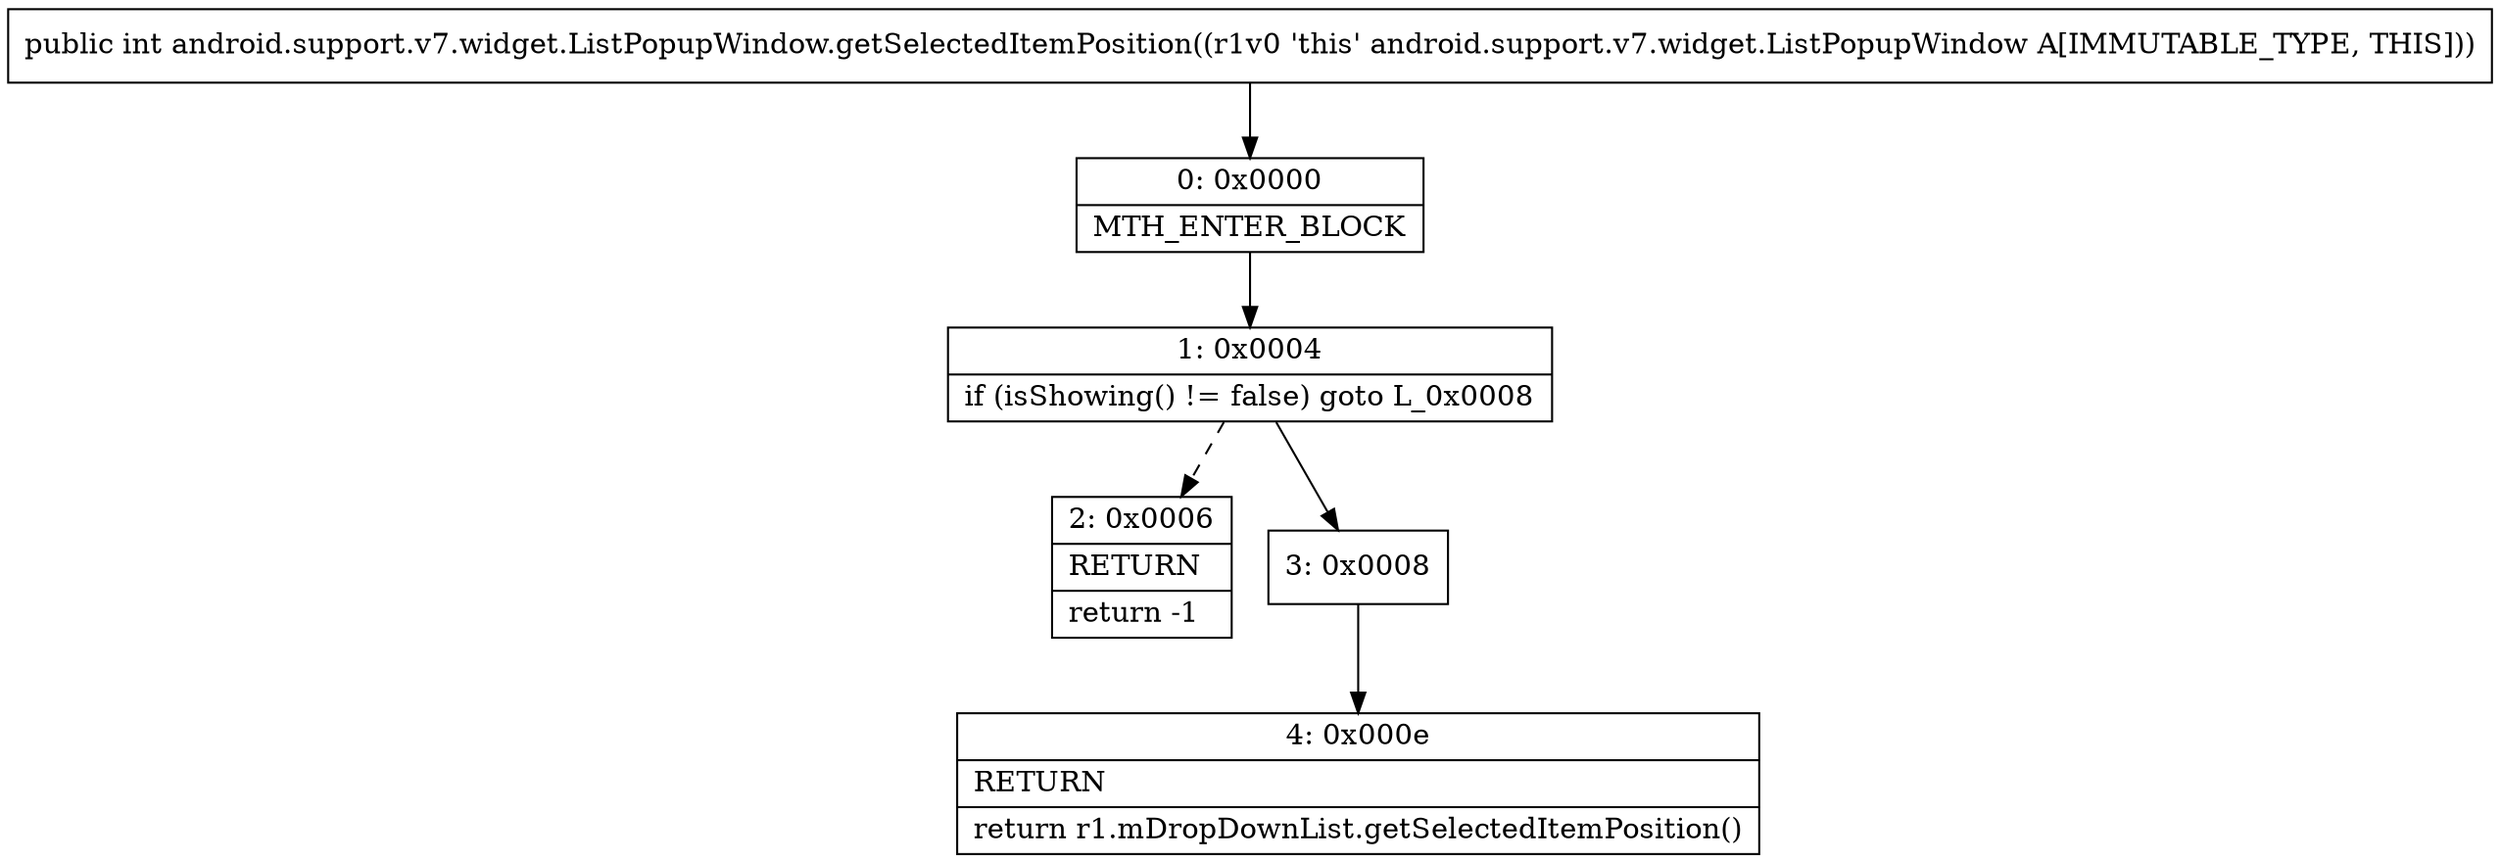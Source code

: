 digraph "CFG forandroid.support.v7.widget.ListPopupWindow.getSelectedItemPosition()I" {
Node_0 [shape=record,label="{0\:\ 0x0000|MTH_ENTER_BLOCK\l}"];
Node_1 [shape=record,label="{1\:\ 0x0004|if (isShowing() != false) goto L_0x0008\l}"];
Node_2 [shape=record,label="{2\:\ 0x0006|RETURN\l|return \-1\l}"];
Node_3 [shape=record,label="{3\:\ 0x0008}"];
Node_4 [shape=record,label="{4\:\ 0x000e|RETURN\l|return r1.mDropDownList.getSelectedItemPosition()\l}"];
MethodNode[shape=record,label="{public int android.support.v7.widget.ListPopupWindow.getSelectedItemPosition((r1v0 'this' android.support.v7.widget.ListPopupWindow A[IMMUTABLE_TYPE, THIS])) }"];
MethodNode -> Node_0;
Node_0 -> Node_1;
Node_1 -> Node_2[style=dashed];
Node_1 -> Node_3;
Node_3 -> Node_4;
}

